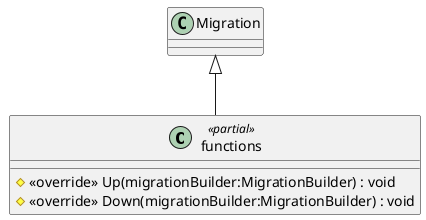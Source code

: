 @startuml
class functions <<partial>> {
    # <<override>> Up(migrationBuilder:MigrationBuilder) : void
    # <<override>> Down(migrationBuilder:MigrationBuilder) : void
}
Migration <|-- functions
@enduml
